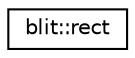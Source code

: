 digraph "Graphical Class Hierarchy"
{
  edge [fontname="Helvetica",fontsize="10",labelfontname="Helvetica",labelfontsize="10"];
  node [fontname="Helvetica",fontsize="10",shape=record];
  rankdir="LR";
  Node0 [label="blit::rect",height=0.2,width=0.4,color="black", fillcolor="white", style="filled",URL="$structblit_1_1rect.html"];
}
